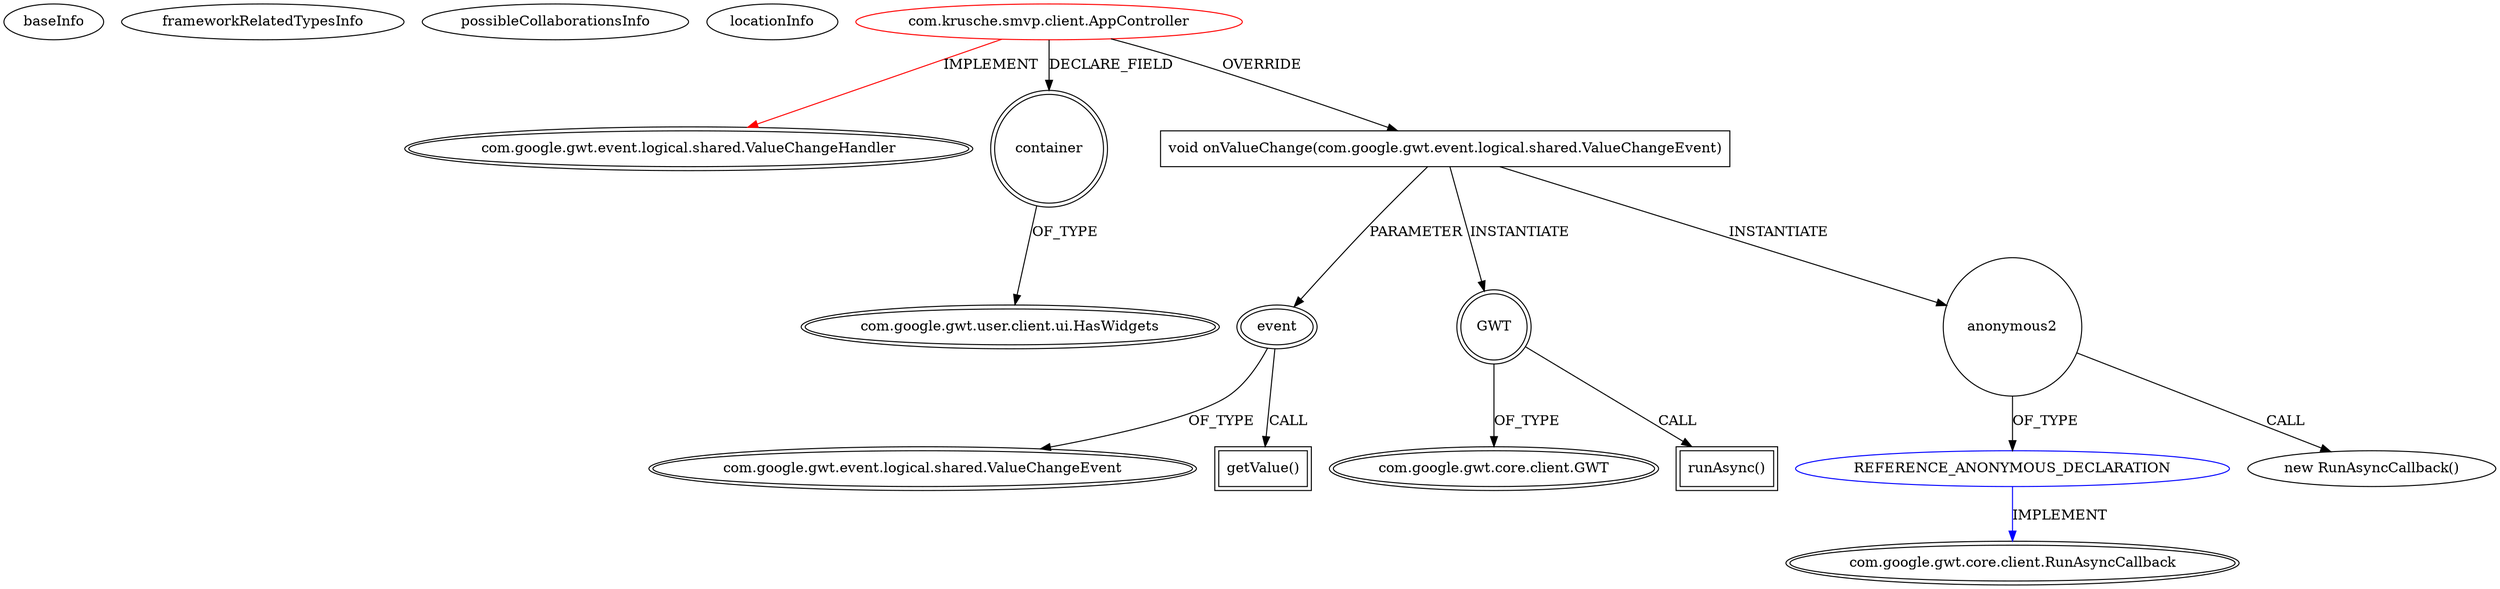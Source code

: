 digraph {
baseInfo[graphId=39,category="extension_graph",isAnonymous=false,possibleRelation=true]
frameworkRelatedTypesInfo[0="com.google.gwt.event.logical.shared.ValueChangeHandler"]
possibleCollaborationsInfo[0="39~OVERRIDING_METHOD_DECLARATION-INSTANTIATION-~com.google.gwt.event.logical.shared.ValueChangeHandler ~com.google.gwt.core.client.RunAsyncCallback ~false~true"]
locationInfo[projectName="Arctinus-SMVP",filePath="/Arctinus-SMVP/SMVP-master/src/com/krusche/smvp/client/AppController.java",contextSignature="AppController",graphId="39"]
0[label="com.krusche.smvp.client.AppController",vertexType="ROOT_CLIENT_CLASS_DECLARATION",isFrameworkType=false,color=red]
1[label="com.google.gwt.event.logical.shared.ValueChangeHandler",vertexType="FRAMEWORK_INTERFACE_TYPE",isFrameworkType=true,peripheries=2]
2[label="container",vertexType="FIELD_DECLARATION",isFrameworkType=true,peripheries=2,shape=circle]
3[label="com.google.gwt.user.client.ui.HasWidgets",vertexType="FRAMEWORK_INTERFACE_TYPE",isFrameworkType=true,peripheries=2]
4[label="void onValueChange(com.google.gwt.event.logical.shared.ValueChangeEvent)",vertexType="OVERRIDING_METHOD_DECLARATION",isFrameworkType=false,shape=box]
5[label="event",vertexType="PARAMETER_DECLARATION",isFrameworkType=true,peripheries=2]
6[label="com.google.gwt.event.logical.shared.ValueChangeEvent",vertexType="FRAMEWORK_CLASS_TYPE",isFrameworkType=true,peripheries=2]
8[label="getValue()",vertexType="INSIDE_CALL",isFrameworkType=true,peripheries=2,shape=box]
9[label="GWT",vertexType="VARIABLE_EXPRESION",isFrameworkType=true,peripheries=2,shape=circle]
11[label="com.google.gwt.core.client.GWT",vertexType="FRAMEWORK_CLASS_TYPE",isFrameworkType=true,peripheries=2]
10[label="runAsync()",vertexType="INSIDE_CALL",isFrameworkType=true,peripheries=2,shape=box]
13[label="anonymous2",vertexType="VARIABLE_EXPRESION",isFrameworkType=false,shape=circle]
14[label="REFERENCE_ANONYMOUS_DECLARATION",vertexType="REFERENCE_ANONYMOUS_DECLARATION",isFrameworkType=false,color=blue]
15[label="com.google.gwt.core.client.RunAsyncCallback",vertexType="FRAMEWORK_INTERFACE_TYPE",isFrameworkType=true,peripheries=2]
12[label="new RunAsyncCallback()",vertexType="CONSTRUCTOR_CALL",isFrameworkType=false]
0->1[label="IMPLEMENT",color=red]
0->2[label="DECLARE_FIELD"]
2->3[label="OF_TYPE"]
0->4[label="OVERRIDE"]
5->6[label="OF_TYPE"]
4->5[label="PARAMETER"]
5->8[label="CALL"]
4->9[label="INSTANTIATE"]
9->11[label="OF_TYPE"]
9->10[label="CALL"]
4->13[label="INSTANTIATE"]
14->15[label="IMPLEMENT",color=blue]
13->14[label="OF_TYPE"]
13->12[label="CALL"]
}
